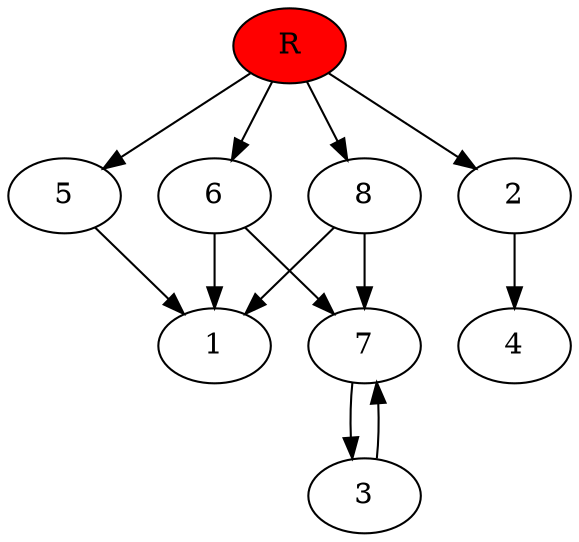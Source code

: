 digraph prb41356 {
	1
	2
	3
	4
	5
	6
	7
	8
	R [fillcolor="#ff0000" style=filled]
	2 -> 4
	3 -> 7
	5 -> 1
	6 -> 1
	6 -> 7
	7 -> 3
	8 -> 1
	8 -> 7
	R -> 2
	R -> 5
	R -> 6
	R -> 8
}
